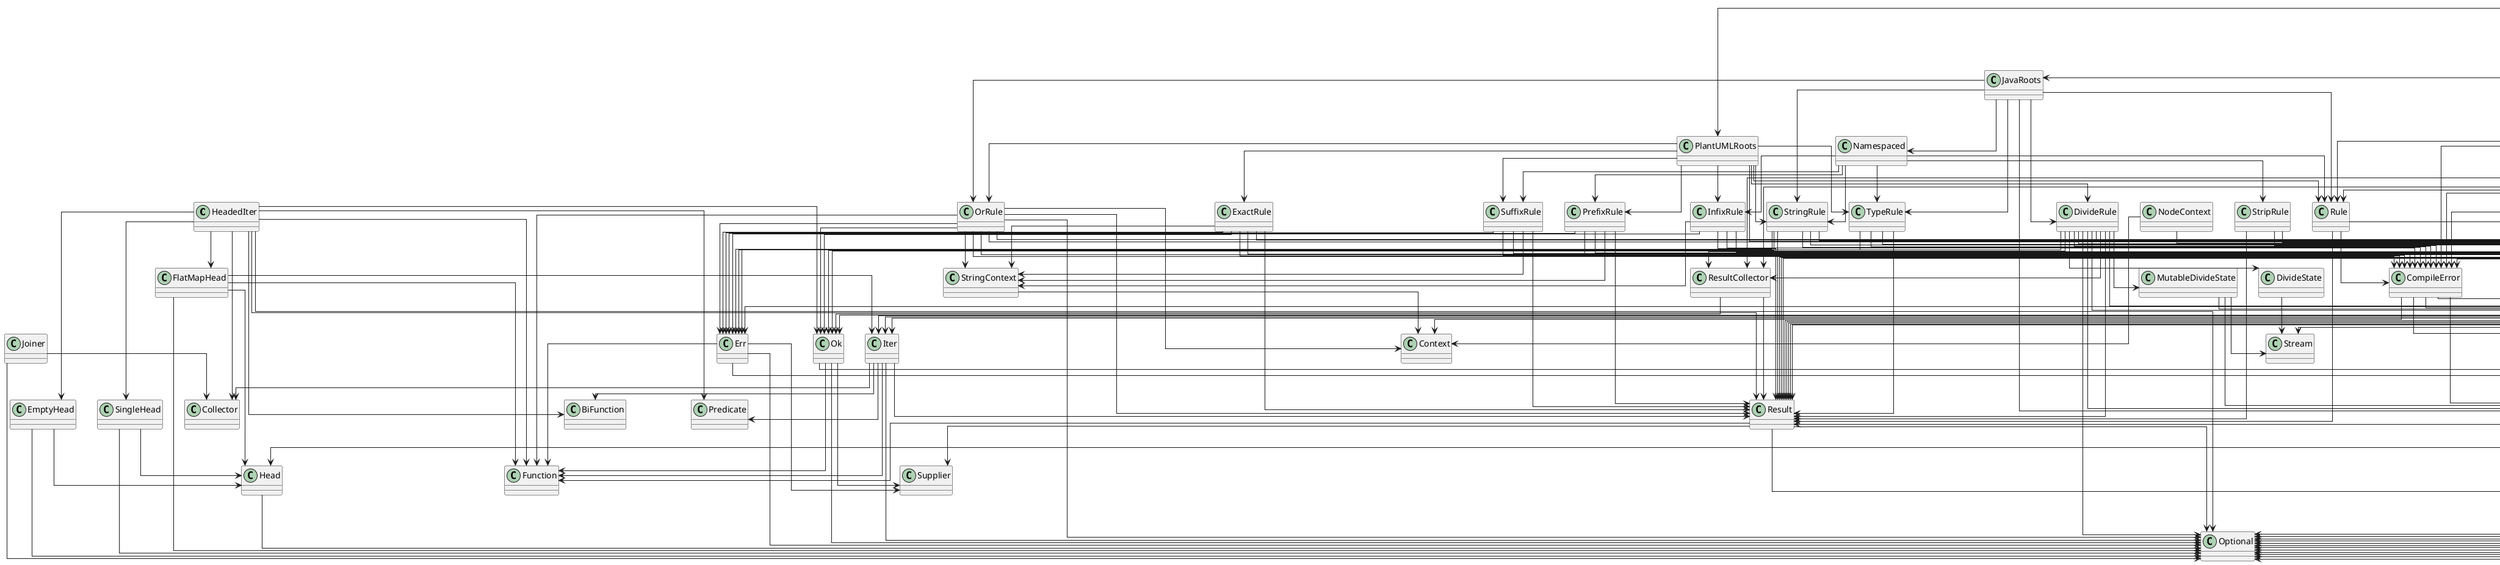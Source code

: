 @startuml
skinparam linetype ortho
class HeadedIter

HeadedIter --> Collector
HeadedIter --> EmptyHead
HeadedIter --> FlatMapHead
HeadedIter --> SingleHead
HeadedIter --> Ok
HeadedIter --> Result
HeadedIter --> Optional
HeadedIter --> BiFunction
HeadedIter --> Function
HeadedIter --> Predicate












class Roots

Roots --> Node
Roots --> Location
Roots --> Map

class All

All --> Node
All --> Location
All --> Map


class EmptyHead

EmptyHead --> Head
EmptyHead --> Optional


class JavaRoots

JavaRoots --> Namespaced
JavaRoots --> DivideRule
JavaRoots --> OrRule
JavaRoots --> Rule
JavaRoots --> StringRule
JavaRoots --> TypeRule
JavaRoots --> List


class Sources

Sources --> Result
Sources --> IOException
Sources --> Map


class Iters

Iters --> Tuple2
Iters --> RangeHead
Iters --> ArrayList
Iters --> List
Iters --> Map
Iters --> Set




class PlantUMLRoots

PlantUMLRoots --> DivideRule
PlantUMLRoots --> ExactRule
PlantUMLRoots --> InfixRule
PlantUMLRoots --> OrRule
PlantUMLRoots --> PrefixRule
PlantUMLRoots --> Rule
PlantUMLRoots --> StringRule
PlantUMLRoots --> SuffixRule
PlantUMLRoots --> TypeRule
PlantUMLRoots --> List



class SafeFiles

SafeFiles --> Iter
SafeFiles --> Iters
SafeFiles --> Err
SafeFiles --> Ok
SafeFiles --> Result
SafeFiles --> IOException
SafeFiles --> Files
SafeFiles --> Path
SafeFiles --> Optional
SafeFiles --> Collectors
SafeFiles --> Stream











class Lexer

Lexer --> Result
Lexer --> CompileError
Lexer --> Location
Lexer --> Map


class StringRule

StringRule --> Err
StringRule --> Ok
StringRule --> Result
StringRule --> CompileError
StringRule --> MapNode
StringRule --> Node



class ThrowableError

ThrowableError --> Error
ThrowableError --> PrintWriter
ThrowableError --> StringWriter




class Tuple2


class ApplicationError

ApplicationError --> Error


class PathSources

PathSources --> SafeFiles
PathSources --> Tuple2
PathSources --> MapCollector
PathSources --> ResultCollector
PathSources --> Result
PathSources --> IOException
PathSources --> Files
PathSources --> Path
PathSources --> Map


class BeforePasser

BeforePasser --> Tuple2
BeforePasser --> MapNode
BeforePasser --> Node
BeforePasser --> ParseState
BeforePasser --> Optional




class AfterPasser

AfterPasser --> Tuple2
AfterPasser --> MapNode
AfterPasser --> Node
AfterPasser --> ParseState
AfterPasser --> ArrayList
AfterPasser --> List
AfterPasser --> Optional






class Source

Source --> Result
Source --> IOException




class DivideState

DivideState --> Stream




class CreateDiagram

CreateDiagram --> MapNode
CreateDiagram --> Node
CreateDiagram --> Location
CreateDiagram --> ArrayList
CreateDiagram --> Collection
CreateDiagram --> Collections
CreateDiagram --> List
CreateDiagram --> Map
CreateDiagram --> Optional









class RuleGenerator

RuleGenerator --> Tuple2
RuleGenerator --> Iters
RuleGenerator --> MapCollector
RuleGenerator --> ResultCollector
RuleGenerator --> Result
RuleGenerator --> CompileError
RuleGenerator --> Rule
RuleGenerator --> Location
RuleGenerator --> Map






class Generator

Generator --> Result
Generator --> CompileError
Generator --> Location
Generator --> Map


class FlatMapHead

FlatMapHead --> Head
FlatMapHead --> Iter
FlatMapHead --> Optional
FlatMapHead --> Function












class Passer

Passer --> Tuple2
Passer --> Node
Passer --> ParseState
Passer --> Optional


class ResultCollector

ResultCollector --> Ok
ResultCollector --> Result



class InfixRule

InfixRule --> Err
InfixRule --> Result
InfixRule --> CompileError
InfixRule --> Node
InfixRule --> StringContext







class PrefixRule

PrefixRule --> Err
PrefixRule --> Result
PrefixRule --> CompileError
PrefixRule --> Node
PrefixRule --> StringContext





class MapCollector

MapCollector --> Tuple2
MapCollector --> HashMap
MapCollector --> Map




class NodeContext

NodeContext --> Context
NodeContext --> Node


class CompileApplication

CompileApplication --> ApplicationError
CompileApplication --> ThrowableError
CompileApplication --> Location
CompileApplication --> Sources
CompileApplication --> Targets
CompileApplication --> Generator
CompileApplication --> Lexer
CompileApplication --> Parser
CompileApplication --> Roots
CompileApplication --> Map
CompileApplication --> Optional















class ExactRule

ExactRule --> Err
ExactRule --> Ok
ExactRule --> Result
ExactRule --> CompileError
ExactRule --> MapNode
ExactRule --> Node
ExactRule --> StringContext




class PathSource

PathSource --> SafeFiles
PathSource --> Result
PathSource --> IOException
PathSource --> Path
PathSource --> ArrayList
PathSource --> List













class Collector




class Head

Head --> Optional


class TypeRule

TypeRule --> Err
TypeRule --> Result
TypeRule --> CompileError
TypeRule --> Node




class Joiner

Joiner --> Collector
Joiner --> Optional



class Node

Node --> Tuple2
Node --> Iter
Node --> List
Node --> Map
Node --> Optional










class OrRule

OrRule --> Err
OrRule --> Ok
OrRule --> Result
OrRule --> CompileError
OrRule --> Context
OrRule --> Node
OrRule --> StringContext
OrRule --> ArrayList
OrRule --> List
OrRule --> Optional
OrRule --> Function











class ParseState

ParseState --> Location

class CompileError

CompileError --> Error
CompileError --> Context
CompileError --> ArrayList
CompileError --> List
CompileError --> Collectors




class Rule

Rule --> Result
Rule --> CompileError
Rule --> Node



class Namespaced

Namespaced --> InfixRule
Namespaced --> PrefixRule
Namespaced --> Rule
Namespaced --> StringRule
Namespaced --> StripRule
Namespaced --> SuffixRule
Namespaced --> TypeRule





class TreeParser

TreeParser --> Tuple2
TreeParser --> Iters
TreeParser --> MapCollector
TreeParser --> Node
TreeParser --> Location
TreeParser --> ParseState
TreeParser --> ArrayList
TreeParser --> List
TreeParser --> Map

































class Location

Location --> List

class Parser



class StringContext

StringContext --> Context


class PathTargets

PathTargets --> SafeFiles
PathTargets --> Iters
PathTargets --> IOException
PathTargets --> Files
PathTargets --> Path
PathTargets --> Map
PathTargets --> Optional









class SingleHead

SingleHead --> Head
SingleHead --> Optional








class StripRule

StripRule --> Result
StripRule --> CompileError
StripRule --> Node



class Error



class Iter

Iter --> Collector
Iter --> Result
Iter --> Optional
Iter --> BiFunction
Iter --> Function
Iter --> Predicate







class Ok

Ok --> Tuple2
Ok --> Optional
Ok --> Function
Ok --> Supplier







class Application

Application --> Optional


class RangeHead

RangeHead --> Head
RangeHead --> Optional









class DivideRule

DivideRule --> Iters
DivideRule --> ResultCollector
DivideRule --> Err
DivideRule --> Ok
DivideRule --> Result
DivideRule --> CompileError
DivideRule --> MapNode
DivideRule --> Node
DivideRule --> DivideState
DivideRule --> MutableDivideState
DivideRule --> ArrayList
DivideRule --> List
DivideRule --> Optional





















class Err

Err --> Tuple2
Err --> Optional
Err --> Function
Err --> Supplier







class RuleLexer

RuleLexer --> Tuple2
RuleLexer --> Iters
RuleLexer --> MapCollector
RuleLexer --> ResultCollector
RuleLexer --> Result
RuleLexer --> CompileError
RuleLexer --> Node
RuleLexer --> Rule
RuleLexer --> Location
RuleLexer --> Map








class Context



class SuffixRule

SuffixRule --> Err
SuffixRule --> Result
SuffixRule --> CompileError
SuffixRule --> Node
SuffixRule --> StringContext





class Result

Result --> Tuple2
Result --> Optional
Result --> Function
Result --> Supplier







class Main

Main --> Application
Main --> CompileApplication
Main --> JavaRoots
Main --> PlantUMLRoots
Main --> Error
Main --> PathSources
Main --> PathTargets
Main --> Sources
Main --> Targets
Main --> CreateDiagram
Main --> AfterPasser
Main --> BeforePasser
Main --> Lexer
Main --> Parser
Main --> RuleGenerator
Main --> RuleLexer
Main --> TreeParser
Main --> Paths








class MutableDivideState

MutableDivideState --> ArrayList
MutableDivideState --> List
MutableDivideState --> Stream












class MapNode

MapNode --> Tuple2
MapNode --> Iter
MapNode --> Iters
MapNode --> HashMap
MapNode --> List
MapNode --> Map
MapNode --> Optional
























class Targets

Targets --> IOException
Targets --> Map
Targets --> Optional


@enduml
